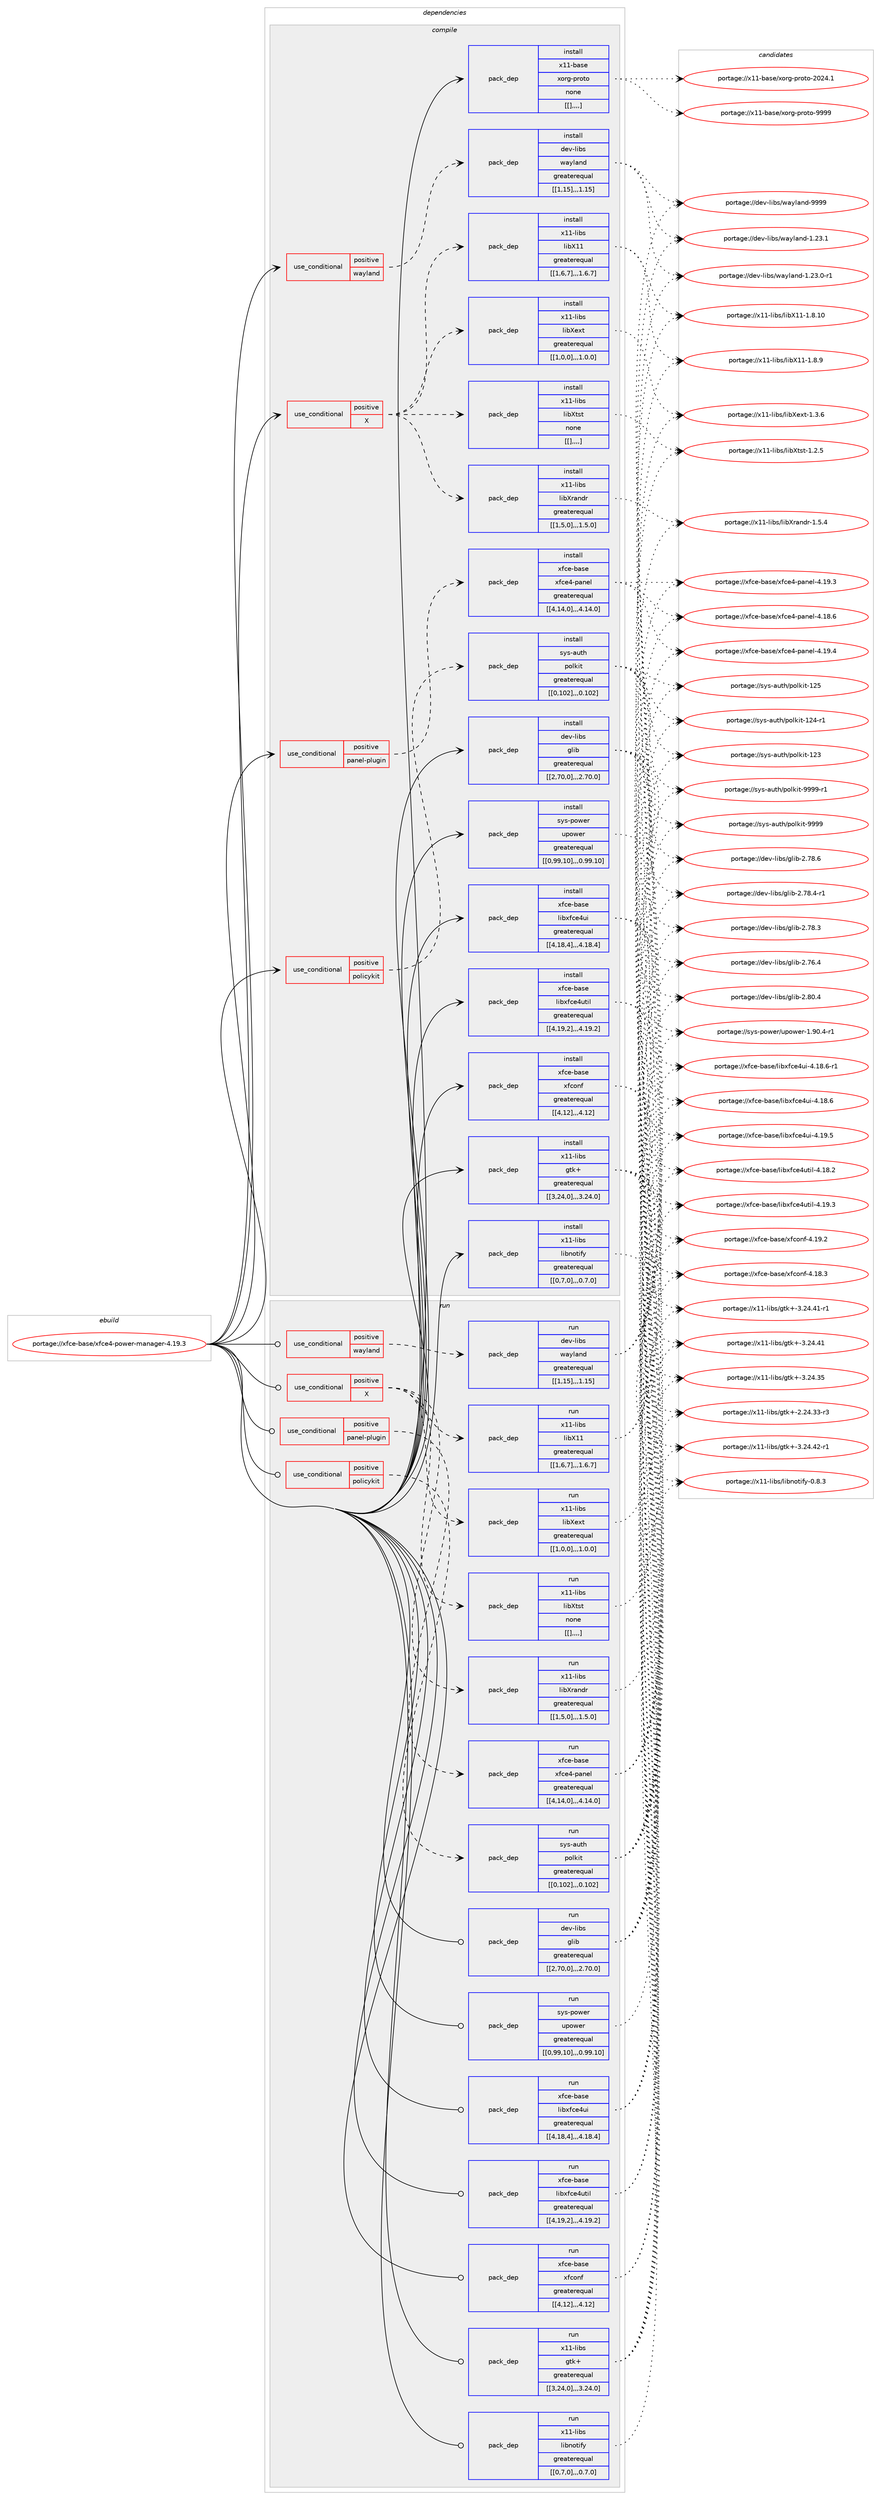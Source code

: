digraph prolog {

# *************
# Graph options
# *************

newrank=true;
concentrate=true;
compound=true;
graph [rankdir=LR,fontname=Helvetica,fontsize=10,ranksep=1.5];#, ranksep=2.5, nodesep=0.2];
edge  [arrowhead=vee];
node  [fontname=Helvetica,fontsize=10];

# **********
# The ebuild
# **********

subgraph cluster_leftcol {
color=gray;
label=<<i>ebuild</i>>;
id [label="portage://xfce-base/xfce4-power-manager-4.19.3", color=red, width=4, href="../xfce-base/xfce4-power-manager-4.19.3.svg"];
}

# ****************
# The dependencies
# ****************

subgraph cluster_midcol {
color=gray;
label=<<i>dependencies</i>>;
subgraph cluster_compile {
fillcolor="#eeeeee";
style=filled;
label=<<i>compile</i>>;
subgraph cond12625 {
dependency36814 [label=<<TABLE BORDER="0" CELLBORDER="1" CELLSPACING="0" CELLPADDING="4"><TR><TD ROWSPAN="3" CELLPADDING="10">use_conditional</TD></TR><TR><TD>positive</TD></TR><TR><TD>X</TD></TR></TABLE>>, shape=none, color=red];
subgraph pack23943 {
dependency36815 [label=<<TABLE BORDER="0" CELLBORDER="1" CELLSPACING="0" CELLPADDING="4" WIDTH="220"><TR><TD ROWSPAN="6" CELLPADDING="30">pack_dep</TD></TR><TR><TD WIDTH="110">install</TD></TR><TR><TD>x11-libs</TD></TR><TR><TD>libX11</TD></TR><TR><TD>greaterequal</TD></TR><TR><TD>[[1,6,7],,,1.6.7]</TD></TR></TABLE>>, shape=none, color=blue];
}
dependency36814:e -> dependency36815:w [weight=20,style="dashed",arrowhead="vee"];
subgraph pack23944 {
dependency36816 [label=<<TABLE BORDER="0" CELLBORDER="1" CELLSPACING="0" CELLPADDING="4" WIDTH="220"><TR><TD ROWSPAN="6" CELLPADDING="30">pack_dep</TD></TR><TR><TD WIDTH="110">install</TD></TR><TR><TD>x11-libs</TD></TR><TR><TD>libXrandr</TD></TR><TR><TD>greaterequal</TD></TR><TR><TD>[[1,5,0],,,1.5.0]</TD></TR></TABLE>>, shape=none, color=blue];
}
dependency36814:e -> dependency36816:w [weight=20,style="dashed",arrowhead="vee"];
subgraph pack23945 {
dependency36817 [label=<<TABLE BORDER="0" CELLBORDER="1" CELLSPACING="0" CELLPADDING="4" WIDTH="220"><TR><TD ROWSPAN="6" CELLPADDING="30">pack_dep</TD></TR><TR><TD WIDTH="110">install</TD></TR><TR><TD>x11-libs</TD></TR><TR><TD>libXext</TD></TR><TR><TD>greaterequal</TD></TR><TR><TD>[[1,0,0],,,1.0.0]</TD></TR></TABLE>>, shape=none, color=blue];
}
dependency36814:e -> dependency36817:w [weight=20,style="dashed",arrowhead="vee"];
subgraph pack23946 {
dependency36818 [label=<<TABLE BORDER="0" CELLBORDER="1" CELLSPACING="0" CELLPADDING="4" WIDTH="220"><TR><TD ROWSPAN="6" CELLPADDING="30">pack_dep</TD></TR><TR><TD WIDTH="110">install</TD></TR><TR><TD>x11-libs</TD></TR><TR><TD>libXtst</TD></TR><TR><TD>none</TD></TR><TR><TD>[[],,,,]</TD></TR></TABLE>>, shape=none, color=blue];
}
dependency36814:e -> dependency36818:w [weight=20,style="dashed",arrowhead="vee"];
}
id:e -> dependency36814:w [weight=20,style="solid",arrowhead="vee"];
subgraph cond12626 {
dependency36819 [label=<<TABLE BORDER="0" CELLBORDER="1" CELLSPACING="0" CELLPADDING="4"><TR><TD ROWSPAN="3" CELLPADDING="10">use_conditional</TD></TR><TR><TD>positive</TD></TR><TR><TD>panel-plugin</TD></TR></TABLE>>, shape=none, color=red];
subgraph pack23947 {
dependency36820 [label=<<TABLE BORDER="0" CELLBORDER="1" CELLSPACING="0" CELLPADDING="4" WIDTH="220"><TR><TD ROWSPAN="6" CELLPADDING="30">pack_dep</TD></TR><TR><TD WIDTH="110">install</TD></TR><TR><TD>xfce-base</TD></TR><TR><TD>xfce4-panel</TD></TR><TR><TD>greaterequal</TD></TR><TR><TD>[[4,14,0],,,4.14.0]</TD></TR></TABLE>>, shape=none, color=blue];
}
dependency36819:e -> dependency36820:w [weight=20,style="dashed",arrowhead="vee"];
}
id:e -> dependency36819:w [weight=20,style="solid",arrowhead="vee"];
subgraph cond12627 {
dependency36821 [label=<<TABLE BORDER="0" CELLBORDER="1" CELLSPACING="0" CELLPADDING="4"><TR><TD ROWSPAN="3" CELLPADDING="10">use_conditional</TD></TR><TR><TD>positive</TD></TR><TR><TD>policykit</TD></TR></TABLE>>, shape=none, color=red];
subgraph pack23948 {
dependency36822 [label=<<TABLE BORDER="0" CELLBORDER="1" CELLSPACING="0" CELLPADDING="4" WIDTH="220"><TR><TD ROWSPAN="6" CELLPADDING="30">pack_dep</TD></TR><TR><TD WIDTH="110">install</TD></TR><TR><TD>sys-auth</TD></TR><TR><TD>polkit</TD></TR><TR><TD>greaterequal</TD></TR><TR><TD>[[0,102],,,0.102]</TD></TR></TABLE>>, shape=none, color=blue];
}
dependency36821:e -> dependency36822:w [weight=20,style="dashed",arrowhead="vee"];
}
id:e -> dependency36821:w [weight=20,style="solid",arrowhead="vee"];
subgraph cond12628 {
dependency36823 [label=<<TABLE BORDER="0" CELLBORDER="1" CELLSPACING="0" CELLPADDING="4"><TR><TD ROWSPAN="3" CELLPADDING="10">use_conditional</TD></TR><TR><TD>positive</TD></TR><TR><TD>wayland</TD></TR></TABLE>>, shape=none, color=red];
subgraph pack23949 {
dependency36824 [label=<<TABLE BORDER="0" CELLBORDER="1" CELLSPACING="0" CELLPADDING="4" WIDTH="220"><TR><TD ROWSPAN="6" CELLPADDING="30">pack_dep</TD></TR><TR><TD WIDTH="110">install</TD></TR><TR><TD>dev-libs</TD></TR><TR><TD>wayland</TD></TR><TR><TD>greaterequal</TD></TR><TR><TD>[[1,15],,,1.15]</TD></TR></TABLE>>, shape=none, color=blue];
}
dependency36823:e -> dependency36824:w [weight=20,style="dashed",arrowhead="vee"];
}
id:e -> dependency36823:w [weight=20,style="solid",arrowhead="vee"];
subgraph pack23950 {
dependency36825 [label=<<TABLE BORDER="0" CELLBORDER="1" CELLSPACING="0" CELLPADDING="4" WIDTH="220"><TR><TD ROWSPAN="6" CELLPADDING="30">pack_dep</TD></TR><TR><TD WIDTH="110">install</TD></TR><TR><TD>dev-libs</TD></TR><TR><TD>glib</TD></TR><TR><TD>greaterequal</TD></TR><TR><TD>[[2,70,0],,,2.70.0]</TD></TR></TABLE>>, shape=none, color=blue];
}
id:e -> dependency36825:w [weight=20,style="solid",arrowhead="vee"];
subgraph pack23951 {
dependency36826 [label=<<TABLE BORDER="0" CELLBORDER="1" CELLSPACING="0" CELLPADDING="4" WIDTH="220"><TR><TD ROWSPAN="6" CELLPADDING="30">pack_dep</TD></TR><TR><TD WIDTH="110">install</TD></TR><TR><TD>sys-power</TD></TR><TR><TD>upower</TD></TR><TR><TD>greaterequal</TD></TR><TR><TD>[[0,99,10],,,0.99.10]</TD></TR></TABLE>>, shape=none, color=blue];
}
id:e -> dependency36826:w [weight=20,style="solid",arrowhead="vee"];
subgraph pack23952 {
dependency36827 [label=<<TABLE BORDER="0" CELLBORDER="1" CELLSPACING="0" CELLPADDING="4" WIDTH="220"><TR><TD ROWSPAN="6" CELLPADDING="30">pack_dep</TD></TR><TR><TD WIDTH="110">install</TD></TR><TR><TD>x11-base</TD></TR><TR><TD>xorg-proto</TD></TR><TR><TD>none</TD></TR><TR><TD>[[],,,,]</TD></TR></TABLE>>, shape=none, color=blue];
}
id:e -> dependency36827:w [weight=20,style="solid",arrowhead="vee"];
subgraph pack23953 {
dependency36828 [label=<<TABLE BORDER="0" CELLBORDER="1" CELLSPACING="0" CELLPADDING="4" WIDTH="220"><TR><TD ROWSPAN="6" CELLPADDING="30">pack_dep</TD></TR><TR><TD WIDTH="110">install</TD></TR><TR><TD>x11-libs</TD></TR><TR><TD>gtk+</TD></TR><TR><TD>greaterequal</TD></TR><TR><TD>[[3,24,0],,,3.24.0]</TD></TR></TABLE>>, shape=none, color=blue];
}
id:e -> dependency36828:w [weight=20,style="solid",arrowhead="vee"];
subgraph pack23954 {
dependency36829 [label=<<TABLE BORDER="0" CELLBORDER="1" CELLSPACING="0" CELLPADDING="4" WIDTH="220"><TR><TD ROWSPAN="6" CELLPADDING="30">pack_dep</TD></TR><TR><TD WIDTH="110">install</TD></TR><TR><TD>x11-libs</TD></TR><TR><TD>libnotify</TD></TR><TR><TD>greaterequal</TD></TR><TR><TD>[[0,7,0],,,0.7.0]</TD></TR></TABLE>>, shape=none, color=blue];
}
id:e -> dependency36829:w [weight=20,style="solid",arrowhead="vee"];
subgraph pack23955 {
dependency36830 [label=<<TABLE BORDER="0" CELLBORDER="1" CELLSPACING="0" CELLPADDING="4" WIDTH="220"><TR><TD ROWSPAN="6" CELLPADDING="30">pack_dep</TD></TR><TR><TD WIDTH="110">install</TD></TR><TR><TD>xfce-base</TD></TR><TR><TD>libxfce4ui</TD></TR><TR><TD>greaterequal</TD></TR><TR><TD>[[4,18,4],,,4.18.4]</TD></TR></TABLE>>, shape=none, color=blue];
}
id:e -> dependency36830:w [weight=20,style="solid",arrowhead="vee"];
subgraph pack23956 {
dependency36831 [label=<<TABLE BORDER="0" CELLBORDER="1" CELLSPACING="0" CELLPADDING="4" WIDTH="220"><TR><TD ROWSPAN="6" CELLPADDING="30">pack_dep</TD></TR><TR><TD WIDTH="110">install</TD></TR><TR><TD>xfce-base</TD></TR><TR><TD>libxfce4util</TD></TR><TR><TD>greaterequal</TD></TR><TR><TD>[[4,19,2],,,4.19.2]</TD></TR></TABLE>>, shape=none, color=blue];
}
id:e -> dependency36831:w [weight=20,style="solid",arrowhead="vee"];
subgraph pack23957 {
dependency36832 [label=<<TABLE BORDER="0" CELLBORDER="1" CELLSPACING="0" CELLPADDING="4" WIDTH="220"><TR><TD ROWSPAN="6" CELLPADDING="30">pack_dep</TD></TR><TR><TD WIDTH="110">install</TD></TR><TR><TD>xfce-base</TD></TR><TR><TD>xfconf</TD></TR><TR><TD>greaterequal</TD></TR><TR><TD>[[4,12],,,4.12]</TD></TR></TABLE>>, shape=none, color=blue];
}
id:e -> dependency36832:w [weight=20,style="solid",arrowhead="vee"];
}
subgraph cluster_compileandrun {
fillcolor="#eeeeee";
style=filled;
label=<<i>compile and run</i>>;
}
subgraph cluster_run {
fillcolor="#eeeeee";
style=filled;
label=<<i>run</i>>;
subgraph cond12629 {
dependency36833 [label=<<TABLE BORDER="0" CELLBORDER="1" CELLSPACING="0" CELLPADDING="4"><TR><TD ROWSPAN="3" CELLPADDING="10">use_conditional</TD></TR><TR><TD>positive</TD></TR><TR><TD>X</TD></TR></TABLE>>, shape=none, color=red];
subgraph pack23958 {
dependency36834 [label=<<TABLE BORDER="0" CELLBORDER="1" CELLSPACING="0" CELLPADDING="4" WIDTH="220"><TR><TD ROWSPAN="6" CELLPADDING="30">pack_dep</TD></TR><TR><TD WIDTH="110">run</TD></TR><TR><TD>x11-libs</TD></TR><TR><TD>libX11</TD></TR><TR><TD>greaterequal</TD></TR><TR><TD>[[1,6,7],,,1.6.7]</TD></TR></TABLE>>, shape=none, color=blue];
}
dependency36833:e -> dependency36834:w [weight=20,style="dashed",arrowhead="vee"];
subgraph pack23959 {
dependency36835 [label=<<TABLE BORDER="0" CELLBORDER="1" CELLSPACING="0" CELLPADDING="4" WIDTH="220"><TR><TD ROWSPAN="6" CELLPADDING="30">pack_dep</TD></TR><TR><TD WIDTH="110">run</TD></TR><TR><TD>x11-libs</TD></TR><TR><TD>libXrandr</TD></TR><TR><TD>greaterequal</TD></TR><TR><TD>[[1,5,0],,,1.5.0]</TD></TR></TABLE>>, shape=none, color=blue];
}
dependency36833:e -> dependency36835:w [weight=20,style="dashed",arrowhead="vee"];
subgraph pack23960 {
dependency36836 [label=<<TABLE BORDER="0" CELLBORDER="1" CELLSPACING="0" CELLPADDING="4" WIDTH="220"><TR><TD ROWSPAN="6" CELLPADDING="30">pack_dep</TD></TR><TR><TD WIDTH="110">run</TD></TR><TR><TD>x11-libs</TD></TR><TR><TD>libXext</TD></TR><TR><TD>greaterequal</TD></TR><TR><TD>[[1,0,0],,,1.0.0]</TD></TR></TABLE>>, shape=none, color=blue];
}
dependency36833:e -> dependency36836:w [weight=20,style="dashed",arrowhead="vee"];
subgraph pack23961 {
dependency36837 [label=<<TABLE BORDER="0" CELLBORDER="1" CELLSPACING="0" CELLPADDING="4" WIDTH="220"><TR><TD ROWSPAN="6" CELLPADDING="30">pack_dep</TD></TR><TR><TD WIDTH="110">run</TD></TR><TR><TD>x11-libs</TD></TR><TR><TD>libXtst</TD></TR><TR><TD>none</TD></TR><TR><TD>[[],,,,]</TD></TR></TABLE>>, shape=none, color=blue];
}
dependency36833:e -> dependency36837:w [weight=20,style="dashed",arrowhead="vee"];
}
id:e -> dependency36833:w [weight=20,style="solid",arrowhead="odot"];
subgraph cond12630 {
dependency36838 [label=<<TABLE BORDER="0" CELLBORDER="1" CELLSPACING="0" CELLPADDING="4"><TR><TD ROWSPAN="3" CELLPADDING="10">use_conditional</TD></TR><TR><TD>positive</TD></TR><TR><TD>panel-plugin</TD></TR></TABLE>>, shape=none, color=red];
subgraph pack23962 {
dependency36839 [label=<<TABLE BORDER="0" CELLBORDER="1" CELLSPACING="0" CELLPADDING="4" WIDTH="220"><TR><TD ROWSPAN="6" CELLPADDING="30">pack_dep</TD></TR><TR><TD WIDTH="110">run</TD></TR><TR><TD>xfce-base</TD></TR><TR><TD>xfce4-panel</TD></TR><TR><TD>greaterequal</TD></TR><TR><TD>[[4,14,0],,,4.14.0]</TD></TR></TABLE>>, shape=none, color=blue];
}
dependency36838:e -> dependency36839:w [weight=20,style="dashed",arrowhead="vee"];
}
id:e -> dependency36838:w [weight=20,style="solid",arrowhead="odot"];
subgraph cond12631 {
dependency36840 [label=<<TABLE BORDER="0" CELLBORDER="1" CELLSPACING="0" CELLPADDING="4"><TR><TD ROWSPAN="3" CELLPADDING="10">use_conditional</TD></TR><TR><TD>positive</TD></TR><TR><TD>policykit</TD></TR></TABLE>>, shape=none, color=red];
subgraph pack23963 {
dependency36841 [label=<<TABLE BORDER="0" CELLBORDER="1" CELLSPACING="0" CELLPADDING="4" WIDTH="220"><TR><TD ROWSPAN="6" CELLPADDING="30">pack_dep</TD></TR><TR><TD WIDTH="110">run</TD></TR><TR><TD>sys-auth</TD></TR><TR><TD>polkit</TD></TR><TR><TD>greaterequal</TD></TR><TR><TD>[[0,102],,,0.102]</TD></TR></TABLE>>, shape=none, color=blue];
}
dependency36840:e -> dependency36841:w [weight=20,style="dashed",arrowhead="vee"];
}
id:e -> dependency36840:w [weight=20,style="solid",arrowhead="odot"];
subgraph cond12632 {
dependency36842 [label=<<TABLE BORDER="0" CELLBORDER="1" CELLSPACING="0" CELLPADDING="4"><TR><TD ROWSPAN="3" CELLPADDING="10">use_conditional</TD></TR><TR><TD>positive</TD></TR><TR><TD>wayland</TD></TR></TABLE>>, shape=none, color=red];
subgraph pack23964 {
dependency36843 [label=<<TABLE BORDER="0" CELLBORDER="1" CELLSPACING="0" CELLPADDING="4" WIDTH="220"><TR><TD ROWSPAN="6" CELLPADDING="30">pack_dep</TD></TR><TR><TD WIDTH="110">run</TD></TR><TR><TD>dev-libs</TD></TR><TR><TD>wayland</TD></TR><TR><TD>greaterequal</TD></TR><TR><TD>[[1,15],,,1.15]</TD></TR></TABLE>>, shape=none, color=blue];
}
dependency36842:e -> dependency36843:w [weight=20,style="dashed",arrowhead="vee"];
}
id:e -> dependency36842:w [weight=20,style="solid",arrowhead="odot"];
subgraph pack23965 {
dependency36844 [label=<<TABLE BORDER="0" CELLBORDER="1" CELLSPACING="0" CELLPADDING="4" WIDTH="220"><TR><TD ROWSPAN="6" CELLPADDING="30">pack_dep</TD></TR><TR><TD WIDTH="110">run</TD></TR><TR><TD>dev-libs</TD></TR><TR><TD>glib</TD></TR><TR><TD>greaterequal</TD></TR><TR><TD>[[2,70,0],,,2.70.0]</TD></TR></TABLE>>, shape=none, color=blue];
}
id:e -> dependency36844:w [weight=20,style="solid",arrowhead="odot"];
subgraph pack23966 {
dependency36845 [label=<<TABLE BORDER="0" CELLBORDER="1" CELLSPACING="0" CELLPADDING="4" WIDTH="220"><TR><TD ROWSPAN="6" CELLPADDING="30">pack_dep</TD></TR><TR><TD WIDTH="110">run</TD></TR><TR><TD>sys-power</TD></TR><TR><TD>upower</TD></TR><TR><TD>greaterequal</TD></TR><TR><TD>[[0,99,10],,,0.99.10]</TD></TR></TABLE>>, shape=none, color=blue];
}
id:e -> dependency36845:w [weight=20,style="solid",arrowhead="odot"];
subgraph pack23967 {
dependency36846 [label=<<TABLE BORDER="0" CELLBORDER="1" CELLSPACING="0" CELLPADDING="4" WIDTH="220"><TR><TD ROWSPAN="6" CELLPADDING="30">pack_dep</TD></TR><TR><TD WIDTH="110">run</TD></TR><TR><TD>x11-libs</TD></TR><TR><TD>gtk+</TD></TR><TR><TD>greaterequal</TD></TR><TR><TD>[[3,24,0],,,3.24.0]</TD></TR></TABLE>>, shape=none, color=blue];
}
id:e -> dependency36846:w [weight=20,style="solid",arrowhead="odot"];
subgraph pack23968 {
dependency36847 [label=<<TABLE BORDER="0" CELLBORDER="1" CELLSPACING="0" CELLPADDING="4" WIDTH="220"><TR><TD ROWSPAN="6" CELLPADDING="30">pack_dep</TD></TR><TR><TD WIDTH="110">run</TD></TR><TR><TD>x11-libs</TD></TR><TR><TD>libnotify</TD></TR><TR><TD>greaterequal</TD></TR><TR><TD>[[0,7,0],,,0.7.0]</TD></TR></TABLE>>, shape=none, color=blue];
}
id:e -> dependency36847:w [weight=20,style="solid",arrowhead="odot"];
subgraph pack23969 {
dependency36848 [label=<<TABLE BORDER="0" CELLBORDER="1" CELLSPACING="0" CELLPADDING="4" WIDTH="220"><TR><TD ROWSPAN="6" CELLPADDING="30">pack_dep</TD></TR><TR><TD WIDTH="110">run</TD></TR><TR><TD>xfce-base</TD></TR><TR><TD>libxfce4ui</TD></TR><TR><TD>greaterequal</TD></TR><TR><TD>[[4,18,4],,,4.18.4]</TD></TR></TABLE>>, shape=none, color=blue];
}
id:e -> dependency36848:w [weight=20,style="solid",arrowhead="odot"];
subgraph pack23970 {
dependency36849 [label=<<TABLE BORDER="0" CELLBORDER="1" CELLSPACING="0" CELLPADDING="4" WIDTH="220"><TR><TD ROWSPAN="6" CELLPADDING="30">pack_dep</TD></TR><TR><TD WIDTH="110">run</TD></TR><TR><TD>xfce-base</TD></TR><TR><TD>libxfce4util</TD></TR><TR><TD>greaterequal</TD></TR><TR><TD>[[4,19,2],,,4.19.2]</TD></TR></TABLE>>, shape=none, color=blue];
}
id:e -> dependency36849:w [weight=20,style="solid",arrowhead="odot"];
subgraph pack23971 {
dependency36850 [label=<<TABLE BORDER="0" CELLBORDER="1" CELLSPACING="0" CELLPADDING="4" WIDTH="220"><TR><TD ROWSPAN="6" CELLPADDING="30">pack_dep</TD></TR><TR><TD WIDTH="110">run</TD></TR><TR><TD>xfce-base</TD></TR><TR><TD>xfconf</TD></TR><TR><TD>greaterequal</TD></TR><TR><TD>[[4,12],,,4.12]</TD></TR></TABLE>>, shape=none, color=blue];
}
id:e -> dependency36850:w [weight=20,style="solid",arrowhead="odot"];
}
}

# **************
# The candidates
# **************

subgraph cluster_choices {
rank=same;
color=gray;
label=<<i>candidates</i>>;

subgraph choice23943 {
color=black;
nodesep=1;
choice12049494510810598115471081059888494945494656464948 [label="portage://x11-libs/libX11-1.8.10", color=red, width=4,href="../x11-libs/libX11-1.8.10.svg"];
choice120494945108105981154710810598884949454946564657 [label="portage://x11-libs/libX11-1.8.9", color=red, width=4,href="../x11-libs/libX11-1.8.9.svg"];
dependency36815:e -> choice12049494510810598115471081059888494945494656464948:w [style=dotted,weight="100"];
dependency36815:e -> choice120494945108105981154710810598884949454946564657:w [style=dotted,weight="100"];
}
subgraph choice23944 {
color=black;
nodesep=1;
choice1204949451081059811547108105988811497110100114454946534652 [label="portage://x11-libs/libXrandr-1.5.4", color=red, width=4,href="../x11-libs/libXrandr-1.5.4.svg"];
dependency36816:e -> choice1204949451081059811547108105988811497110100114454946534652:w [style=dotted,weight="100"];
}
subgraph choice23945 {
color=black;
nodesep=1;
choice12049494510810598115471081059888101120116454946514654 [label="portage://x11-libs/libXext-1.3.6", color=red, width=4,href="../x11-libs/libXext-1.3.6.svg"];
dependency36817:e -> choice12049494510810598115471081059888101120116454946514654:w [style=dotted,weight="100"];
}
subgraph choice23946 {
color=black;
nodesep=1;
choice12049494510810598115471081059888116115116454946504653 [label="portage://x11-libs/libXtst-1.2.5", color=red, width=4,href="../x11-libs/libXtst-1.2.5.svg"];
dependency36818:e -> choice12049494510810598115471081059888116115116454946504653:w [style=dotted,weight="100"];
}
subgraph choice23947 {
color=black;
nodesep=1;
choice12010299101459897115101471201029910152451129711010110845524649574652 [label="portage://xfce-base/xfce4-panel-4.19.4", color=red, width=4,href="../xfce-base/xfce4-panel-4.19.4.svg"];
choice12010299101459897115101471201029910152451129711010110845524649574651 [label="portage://xfce-base/xfce4-panel-4.19.3", color=red, width=4,href="../xfce-base/xfce4-panel-4.19.3.svg"];
choice12010299101459897115101471201029910152451129711010110845524649564654 [label="portage://xfce-base/xfce4-panel-4.18.6", color=red, width=4,href="../xfce-base/xfce4-panel-4.18.6.svg"];
dependency36820:e -> choice12010299101459897115101471201029910152451129711010110845524649574652:w [style=dotted,weight="100"];
dependency36820:e -> choice12010299101459897115101471201029910152451129711010110845524649574651:w [style=dotted,weight="100"];
dependency36820:e -> choice12010299101459897115101471201029910152451129711010110845524649564654:w [style=dotted,weight="100"];
}
subgraph choice23948 {
color=black;
nodesep=1;
choice11512111545971171161044711211110810710511645575757574511449 [label="portage://sys-auth/polkit-9999-r1", color=red, width=4,href="../sys-auth/polkit-9999-r1.svg"];
choice1151211154597117116104471121111081071051164557575757 [label="portage://sys-auth/polkit-9999", color=red, width=4,href="../sys-auth/polkit-9999.svg"];
choice11512111545971171161044711211110810710511645495053 [label="portage://sys-auth/polkit-125", color=red, width=4,href="../sys-auth/polkit-125.svg"];
choice115121115459711711610447112111108107105116454950524511449 [label="portage://sys-auth/polkit-124-r1", color=red, width=4,href="../sys-auth/polkit-124-r1.svg"];
choice11512111545971171161044711211110810710511645495051 [label="portage://sys-auth/polkit-123", color=red, width=4,href="../sys-auth/polkit-123.svg"];
dependency36822:e -> choice11512111545971171161044711211110810710511645575757574511449:w [style=dotted,weight="100"];
dependency36822:e -> choice1151211154597117116104471121111081071051164557575757:w [style=dotted,weight="100"];
dependency36822:e -> choice11512111545971171161044711211110810710511645495053:w [style=dotted,weight="100"];
dependency36822:e -> choice115121115459711711610447112111108107105116454950524511449:w [style=dotted,weight="100"];
dependency36822:e -> choice11512111545971171161044711211110810710511645495051:w [style=dotted,weight="100"];
}
subgraph choice23949 {
color=black;
nodesep=1;
choice10010111845108105981154711997121108971101004557575757 [label="portage://dev-libs/wayland-9999", color=red, width=4,href="../dev-libs/wayland-9999.svg"];
choice100101118451081059811547119971211089711010045494650514649 [label="portage://dev-libs/wayland-1.23.1", color=red, width=4,href="../dev-libs/wayland-1.23.1.svg"];
choice1001011184510810598115471199712110897110100454946505146484511449 [label="portage://dev-libs/wayland-1.23.0-r1", color=red, width=4,href="../dev-libs/wayland-1.23.0-r1.svg"];
dependency36824:e -> choice10010111845108105981154711997121108971101004557575757:w [style=dotted,weight="100"];
dependency36824:e -> choice100101118451081059811547119971211089711010045494650514649:w [style=dotted,weight="100"];
dependency36824:e -> choice1001011184510810598115471199712110897110100454946505146484511449:w [style=dotted,weight="100"];
}
subgraph choice23950 {
color=black;
nodesep=1;
choice1001011184510810598115471031081059845504656484652 [label="portage://dev-libs/glib-2.80.4", color=red, width=4,href="../dev-libs/glib-2.80.4.svg"];
choice1001011184510810598115471031081059845504655564654 [label="portage://dev-libs/glib-2.78.6", color=red, width=4,href="../dev-libs/glib-2.78.6.svg"];
choice10010111845108105981154710310810598455046555646524511449 [label="portage://dev-libs/glib-2.78.4-r1", color=red, width=4,href="../dev-libs/glib-2.78.4-r1.svg"];
choice1001011184510810598115471031081059845504655564651 [label="portage://dev-libs/glib-2.78.3", color=red, width=4,href="../dev-libs/glib-2.78.3.svg"];
choice1001011184510810598115471031081059845504655544652 [label="portage://dev-libs/glib-2.76.4", color=red, width=4,href="../dev-libs/glib-2.76.4.svg"];
dependency36825:e -> choice1001011184510810598115471031081059845504656484652:w [style=dotted,weight="100"];
dependency36825:e -> choice1001011184510810598115471031081059845504655564654:w [style=dotted,weight="100"];
dependency36825:e -> choice10010111845108105981154710310810598455046555646524511449:w [style=dotted,weight="100"];
dependency36825:e -> choice1001011184510810598115471031081059845504655564651:w [style=dotted,weight="100"];
dependency36825:e -> choice1001011184510810598115471031081059845504655544652:w [style=dotted,weight="100"];
}
subgraph choice23951 {
color=black;
nodesep=1;
choice1151211154511211111910111447117112111119101114454946574846524511449 [label="portage://sys-power/upower-1.90.4-r1", color=red, width=4,href="../sys-power/upower-1.90.4-r1.svg"];
dependency36826:e -> choice1151211154511211111910111447117112111119101114454946574846524511449:w [style=dotted,weight="100"];
}
subgraph choice23952 {
color=black;
nodesep=1;
choice120494945989711510147120111114103451121141111161114557575757 [label="portage://x11-base/xorg-proto-9999", color=red, width=4,href="../x11-base/xorg-proto-9999.svg"];
choice1204949459897115101471201111141034511211411111611145504850524649 [label="portage://x11-base/xorg-proto-2024.1", color=red, width=4,href="../x11-base/xorg-proto-2024.1.svg"];
dependency36827:e -> choice120494945989711510147120111114103451121141111161114557575757:w [style=dotted,weight="100"];
dependency36827:e -> choice1204949459897115101471201111141034511211411111611145504850524649:w [style=dotted,weight="100"];
}
subgraph choice23953 {
color=black;
nodesep=1;
choice12049494510810598115471031161074345514650524652504511449 [label="portage://x11-libs/gtk+-3.24.42-r1", color=red, width=4,href="../x11-libs/gtk+-3.24.42-r1.svg"];
choice12049494510810598115471031161074345514650524652494511449 [label="portage://x11-libs/gtk+-3.24.41-r1", color=red, width=4,href="../x11-libs/gtk+-3.24.41-r1.svg"];
choice1204949451081059811547103116107434551465052465249 [label="portage://x11-libs/gtk+-3.24.41", color=red, width=4,href="../x11-libs/gtk+-3.24.41.svg"];
choice1204949451081059811547103116107434551465052465153 [label="portage://x11-libs/gtk+-3.24.35", color=red, width=4,href="../x11-libs/gtk+-3.24.35.svg"];
choice12049494510810598115471031161074345504650524651514511451 [label="portage://x11-libs/gtk+-2.24.33-r3", color=red, width=4,href="../x11-libs/gtk+-2.24.33-r3.svg"];
dependency36828:e -> choice12049494510810598115471031161074345514650524652504511449:w [style=dotted,weight="100"];
dependency36828:e -> choice12049494510810598115471031161074345514650524652494511449:w [style=dotted,weight="100"];
dependency36828:e -> choice1204949451081059811547103116107434551465052465249:w [style=dotted,weight="100"];
dependency36828:e -> choice1204949451081059811547103116107434551465052465153:w [style=dotted,weight="100"];
dependency36828:e -> choice12049494510810598115471031161074345504650524651514511451:w [style=dotted,weight="100"];
}
subgraph choice23954 {
color=black;
nodesep=1;
choice120494945108105981154710810598110111116105102121454846564651 [label="portage://x11-libs/libnotify-0.8.3", color=red, width=4,href="../x11-libs/libnotify-0.8.3.svg"];
dependency36829:e -> choice120494945108105981154710810598110111116105102121454846564651:w [style=dotted,weight="100"];
}
subgraph choice23955 {
color=black;
nodesep=1;
choice120102991014598971151014710810598120102991015211710545524649574653 [label="portage://xfce-base/libxfce4ui-4.19.5", color=red, width=4,href="../xfce-base/libxfce4ui-4.19.5.svg"];
choice1201029910145989711510147108105981201029910152117105455246495646544511449 [label="portage://xfce-base/libxfce4ui-4.18.6-r1", color=red, width=4,href="../xfce-base/libxfce4ui-4.18.6-r1.svg"];
choice120102991014598971151014710810598120102991015211710545524649564654 [label="portage://xfce-base/libxfce4ui-4.18.6", color=red, width=4,href="../xfce-base/libxfce4ui-4.18.6.svg"];
dependency36830:e -> choice120102991014598971151014710810598120102991015211710545524649574653:w [style=dotted,weight="100"];
dependency36830:e -> choice1201029910145989711510147108105981201029910152117105455246495646544511449:w [style=dotted,weight="100"];
dependency36830:e -> choice120102991014598971151014710810598120102991015211710545524649564654:w [style=dotted,weight="100"];
}
subgraph choice23956 {
color=black;
nodesep=1;
choice120102991014598971151014710810598120102991015211711610510845524649574651 [label="portage://xfce-base/libxfce4util-4.19.3", color=red, width=4,href="../xfce-base/libxfce4util-4.19.3.svg"];
choice120102991014598971151014710810598120102991015211711610510845524649564650 [label="portage://xfce-base/libxfce4util-4.18.2", color=red, width=4,href="../xfce-base/libxfce4util-4.18.2.svg"];
dependency36831:e -> choice120102991014598971151014710810598120102991015211711610510845524649574651:w [style=dotted,weight="100"];
dependency36831:e -> choice120102991014598971151014710810598120102991015211711610510845524649564650:w [style=dotted,weight="100"];
}
subgraph choice23957 {
color=black;
nodesep=1;
choice12010299101459897115101471201029911111010245524649574650 [label="portage://xfce-base/xfconf-4.19.2", color=red, width=4,href="../xfce-base/xfconf-4.19.2.svg"];
choice12010299101459897115101471201029911111010245524649564651 [label="portage://xfce-base/xfconf-4.18.3", color=red, width=4,href="../xfce-base/xfconf-4.18.3.svg"];
dependency36832:e -> choice12010299101459897115101471201029911111010245524649574650:w [style=dotted,weight="100"];
dependency36832:e -> choice12010299101459897115101471201029911111010245524649564651:w [style=dotted,weight="100"];
}
subgraph choice23958 {
color=black;
nodesep=1;
choice12049494510810598115471081059888494945494656464948 [label="portage://x11-libs/libX11-1.8.10", color=red, width=4,href="../x11-libs/libX11-1.8.10.svg"];
choice120494945108105981154710810598884949454946564657 [label="portage://x11-libs/libX11-1.8.9", color=red, width=4,href="../x11-libs/libX11-1.8.9.svg"];
dependency36834:e -> choice12049494510810598115471081059888494945494656464948:w [style=dotted,weight="100"];
dependency36834:e -> choice120494945108105981154710810598884949454946564657:w [style=dotted,weight="100"];
}
subgraph choice23959 {
color=black;
nodesep=1;
choice1204949451081059811547108105988811497110100114454946534652 [label="portage://x11-libs/libXrandr-1.5.4", color=red, width=4,href="../x11-libs/libXrandr-1.5.4.svg"];
dependency36835:e -> choice1204949451081059811547108105988811497110100114454946534652:w [style=dotted,weight="100"];
}
subgraph choice23960 {
color=black;
nodesep=1;
choice12049494510810598115471081059888101120116454946514654 [label="portage://x11-libs/libXext-1.3.6", color=red, width=4,href="../x11-libs/libXext-1.3.6.svg"];
dependency36836:e -> choice12049494510810598115471081059888101120116454946514654:w [style=dotted,weight="100"];
}
subgraph choice23961 {
color=black;
nodesep=1;
choice12049494510810598115471081059888116115116454946504653 [label="portage://x11-libs/libXtst-1.2.5", color=red, width=4,href="../x11-libs/libXtst-1.2.5.svg"];
dependency36837:e -> choice12049494510810598115471081059888116115116454946504653:w [style=dotted,weight="100"];
}
subgraph choice23962 {
color=black;
nodesep=1;
choice12010299101459897115101471201029910152451129711010110845524649574652 [label="portage://xfce-base/xfce4-panel-4.19.4", color=red, width=4,href="../xfce-base/xfce4-panel-4.19.4.svg"];
choice12010299101459897115101471201029910152451129711010110845524649574651 [label="portage://xfce-base/xfce4-panel-4.19.3", color=red, width=4,href="../xfce-base/xfce4-panel-4.19.3.svg"];
choice12010299101459897115101471201029910152451129711010110845524649564654 [label="portage://xfce-base/xfce4-panel-4.18.6", color=red, width=4,href="../xfce-base/xfce4-panel-4.18.6.svg"];
dependency36839:e -> choice12010299101459897115101471201029910152451129711010110845524649574652:w [style=dotted,weight="100"];
dependency36839:e -> choice12010299101459897115101471201029910152451129711010110845524649574651:w [style=dotted,weight="100"];
dependency36839:e -> choice12010299101459897115101471201029910152451129711010110845524649564654:w [style=dotted,weight="100"];
}
subgraph choice23963 {
color=black;
nodesep=1;
choice11512111545971171161044711211110810710511645575757574511449 [label="portage://sys-auth/polkit-9999-r1", color=red, width=4,href="../sys-auth/polkit-9999-r1.svg"];
choice1151211154597117116104471121111081071051164557575757 [label="portage://sys-auth/polkit-9999", color=red, width=4,href="../sys-auth/polkit-9999.svg"];
choice11512111545971171161044711211110810710511645495053 [label="portage://sys-auth/polkit-125", color=red, width=4,href="../sys-auth/polkit-125.svg"];
choice115121115459711711610447112111108107105116454950524511449 [label="portage://sys-auth/polkit-124-r1", color=red, width=4,href="../sys-auth/polkit-124-r1.svg"];
choice11512111545971171161044711211110810710511645495051 [label="portage://sys-auth/polkit-123", color=red, width=4,href="../sys-auth/polkit-123.svg"];
dependency36841:e -> choice11512111545971171161044711211110810710511645575757574511449:w [style=dotted,weight="100"];
dependency36841:e -> choice1151211154597117116104471121111081071051164557575757:w [style=dotted,weight="100"];
dependency36841:e -> choice11512111545971171161044711211110810710511645495053:w [style=dotted,weight="100"];
dependency36841:e -> choice115121115459711711610447112111108107105116454950524511449:w [style=dotted,weight="100"];
dependency36841:e -> choice11512111545971171161044711211110810710511645495051:w [style=dotted,weight="100"];
}
subgraph choice23964 {
color=black;
nodesep=1;
choice10010111845108105981154711997121108971101004557575757 [label="portage://dev-libs/wayland-9999", color=red, width=4,href="../dev-libs/wayland-9999.svg"];
choice100101118451081059811547119971211089711010045494650514649 [label="portage://dev-libs/wayland-1.23.1", color=red, width=4,href="../dev-libs/wayland-1.23.1.svg"];
choice1001011184510810598115471199712110897110100454946505146484511449 [label="portage://dev-libs/wayland-1.23.0-r1", color=red, width=4,href="../dev-libs/wayland-1.23.0-r1.svg"];
dependency36843:e -> choice10010111845108105981154711997121108971101004557575757:w [style=dotted,weight="100"];
dependency36843:e -> choice100101118451081059811547119971211089711010045494650514649:w [style=dotted,weight="100"];
dependency36843:e -> choice1001011184510810598115471199712110897110100454946505146484511449:w [style=dotted,weight="100"];
}
subgraph choice23965 {
color=black;
nodesep=1;
choice1001011184510810598115471031081059845504656484652 [label="portage://dev-libs/glib-2.80.4", color=red, width=4,href="../dev-libs/glib-2.80.4.svg"];
choice1001011184510810598115471031081059845504655564654 [label="portage://dev-libs/glib-2.78.6", color=red, width=4,href="../dev-libs/glib-2.78.6.svg"];
choice10010111845108105981154710310810598455046555646524511449 [label="portage://dev-libs/glib-2.78.4-r1", color=red, width=4,href="../dev-libs/glib-2.78.4-r1.svg"];
choice1001011184510810598115471031081059845504655564651 [label="portage://dev-libs/glib-2.78.3", color=red, width=4,href="../dev-libs/glib-2.78.3.svg"];
choice1001011184510810598115471031081059845504655544652 [label="portage://dev-libs/glib-2.76.4", color=red, width=4,href="../dev-libs/glib-2.76.4.svg"];
dependency36844:e -> choice1001011184510810598115471031081059845504656484652:w [style=dotted,weight="100"];
dependency36844:e -> choice1001011184510810598115471031081059845504655564654:w [style=dotted,weight="100"];
dependency36844:e -> choice10010111845108105981154710310810598455046555646524511449:w [style=dotted,weight="100"];
dependency36844:e -> choice1001011184510810598115471031081059845504655564651:w [style=dotted,weight="100"];
dependency36844:e -> choice1001011184510810598115471031081059845504655544652:w [style=dotted,weight="100"];
}
subgraph choice23966 {
color=black;
nodesep=1;
choice1151211154511211111910111447117112111119101114454946574846524511449 [label="portage://sys-power/upower-1.90.4-r1", color=red, width=4,href="../sys-power/upower-1.90.4-r1.svg"];
dependency36845:e -> choice1151211154511211111910111447117112111119101114454946574846524511449:w [style=dotted,weight="100"];
}
subgraph choice23967 {
color=black;
nodesep=1;
choice12049494510810598115471031161074345514650524652504511449 [label="portage://x11-libs/gtk+-3.24.42-r1", color=red, width=4,href="../x11-libs/gtk+-3.24.42-r1.svg"];
choice12049494510810598115471031161074345514650524652494511449 [label="portage://x11-libs/gtk+-3.24.41-r1", color=red, width=4,href="../x11-libs/gtk+-3.24.41-r1.svg"];
choice1204949451081059811547103116107434551465052465249 [label="portage://x11-libs/gtk+-3.24.41", color=red, width=4,href="../x11-libs/gtk+-3.24.41.svg"];
choice1204949451081059811547103116107434551465052465153 [label="portage://x11-libs/gtk+-3.24.35", color=red, width=4,href="../x11-libs/gtk+-3.24.35.svg"];
choice12049494510810598115471031161074345504650524651514511451 [label="portage://x11-libs/gtk+-2.24.33-r3", color=red, width=4,href="../x11-libs/gtk+-2.24.33-r3.svg"];
dependency36846:e -> choice12049494510810598115471031161074345514650524652504511449:w [style=dotted,weight="100"];
dependency36846:e -> choice12049494510810598115471031161074345514650524652494511449:w [style=dotted,weight="100"];
dependency36846:e -> choice1204949451081059811547103116107434551465052465249:w [style=dotted,weight="100"];
dependency36846:e -> choice1204949451081059811547103116107434551465052465153:w [style=dotted,weight="100"];
dependency36846:e -> choice12049494510810598115471031161074345504650524651514511451:w [style=dotted,weight="100"];
}
subgraph choice23968 {
color=black;
nodesep=1;
choice120494945108105981154710810598110111116105102121454846564651 [label="portage://x11-libs/libnotify-0.8.3", color=red, width=4,href="../x11-libs/libnotify-0.8.3.svg"];
dependency36847:e -> choice120494945108105981154710810598110111116105102121454846564651:w [style=dotted,weight="100"];
}
subgraph choice23969 {
color=black;
nodesep=1;
choice120102991014598971151014710810598120102991015211710545524649574653 [label="portage://xfce-base/libxfce4ui-4.19.5", color=red, width=4,href="../xfce-base/libxfce4ui-4.19.5.svg"];
choice1201029910145989711510147108105981201029910152117105455246495646544511449 [label="portage://xfce-base/libxfce4ui-4.18.6-r1", color=red, width=4,href="../xfce-base/libxfce4ui-4.18.6-r1.svg"];
choice120102991014598971151014710810598120102991015211710545524649564654 [label="portage://xfce-base/libxfce4ui-4.18.6", color=red, width=4,href="../xfce-base/libxfce4ui-4.18.6.svg"];
dependency36848:e -> choice120102991014598971151014710810598120102991015211710545524649574653:w [style=dotted,weight="100"];
dependency36848:e -> choice1201029910145989711510147108105981201029910152117105455246495646544511449:w [style=dotted,weight="100"];
dependency36848:e -> choice120102991014598971151014710810598120102991015211710545524649564654:w [style=dotted,weight="100"];
}
subgraph choice23970 {
color=black;
nodesep=1;
choice120102991014598971151014710810598120102991015211711610510845524649574651 [label="portage://xfce-base/libxfce4util-4.19.3", color=red, width=4,href="../xfce-base/libxfce4util-4.19.3.svg"];
choice120102991014598971151014710810598120102991015211711610510845524649564650 [label="portage://xfce-base/libxfce4util-4.18.2", color=red, width=4,href="../xfce-base/libxfce4util-4.18.2.svg"];
dependency36849:e -> choice120102991014598971151014710810598120102991015211711610510845524649574651:w [style=dotted,weight="100"];
dependency36849:e -> choice120102991014598971151014710810598120102991015211711610510845524649564650:w [style=dotted,weight="100"];
}
subgraph choice23971 {
color=black;
nodesep=1;
choice12010299101459897115101471201029911111010245524649574650 [label="portage://xfce-base/xfconf-4.19.2", color=red, width=4,href="../xfce-base/xfconf-4.19.2.svg"];
choice12010299101459897115101471201029911111010245524649564651 [label="portage://xfce-base/xfconf-4.18.3", color=red, width=4,href="../xfce-base/xfconf-4.18.3.svg"];
dependency36850:e -> choice12010299101459897115101471201029911111010245524649574650:w [style=dotted,weight="100"];
dependency36850:e -> choice12010299101459897115101471201029911111010245524649564651:w [style=dotted,weight="100"];
}
}

}
